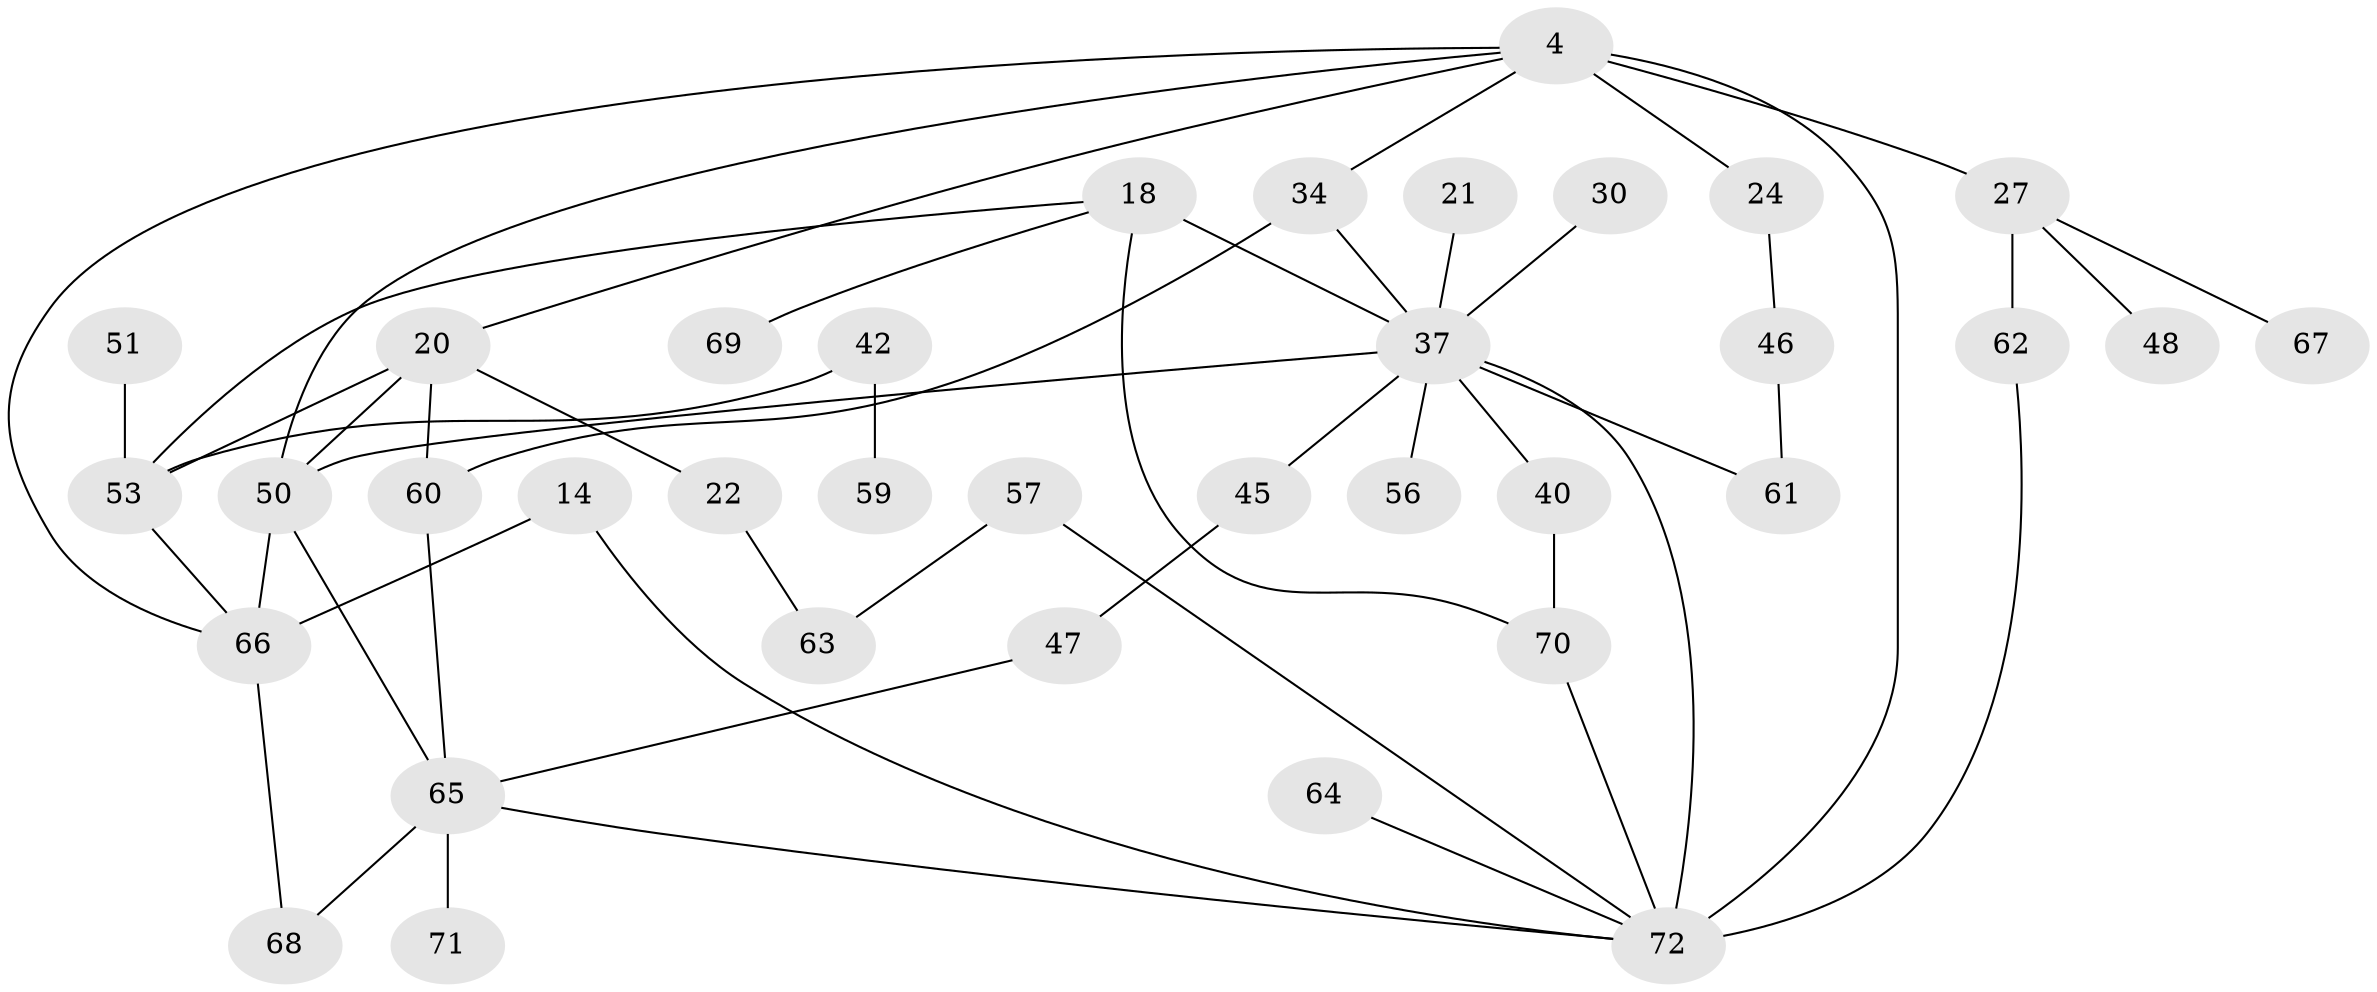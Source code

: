 // original degree distribution, {7: 0.013888888888888888, 4: 0.1388888888888889, 10: 0.013888888888888888, 3: 0.25, 5: 0.05555555555555555, 2: 0.3472222222222222, 1: 0.18055555555555555}
// Generated by graph-tools (version 1.1) at 2025/42/03/09/25 04:42:22]
// undirected, 36 vertices, 52 edges
graph export_dot {
graph [start="1"]
  node [color=gray90,style=filled];
  4 [super="+3"];
  14;
  18;
  20 [super="+13"];
  21;
  22;
  24 [super="+12"];
  27 [super="+8"];
  30;
  34 [super="+5+6"];
  37 [super="+23+26+19"];
  40;
  42;
  45;
  46;
  47;
  48;
  50 [super="+41+49+36"];
  51;
  53 [super="+25+32"];
  56;
  57;
  59;
  60 [super="+29"];
  61 [super="+38"];
  62 [super="+31"];
  63;
  64;
  65 [super="+43"];
  66 [super="+58+44"];
  67;
  68;
  69;
  70 [super="+7"];
  71;
  72 [super="+1+2+52+54"];
  4 -- 27 [weight=2];
  4 -- 72 [weight=3];
  4 -- 34 [weight=2];
  4 -- 24;
  4 -- 20;
  4 -- 50 [weight=2];
  4 -- 66;
  14 -- 72;
  14 -- 66;
  18 -- 37;
  18 -- 69;
  18 -- 70 [weight=2];
  18 -- 53;
  20 -- 22;
  20 -- 60;
  20 -- 53;
  20 -- 50;
  21 -- 37;
  22 -- 63;
  24 -- 46;
  27 -- 48;
  27 -- 62 [weight=2];
  27 -- 67;
  30 -- 37;
  34 -- 37;
  34 -- 60;
  37 -- 72 [weight=2];
  37 -- 56;
  37 -- 45;
  37 -- 40;
  37 -- 50 [weight=2];
  37 -- 61;
  40 -- 70;
  42 -- 59;
  42 -- 53;
  45 -- 47;
  46 -- 61;
  47 -- 65;
  50 -- 65;
  50 -- 66;
  51 -- 53;
  53 -- 66;
  57 -- 63;
  57 -- 72;
  60 -- 65;
  62 -- 72;
  64 -- 72;
  65 -- 68;
  65 -- 71;
  65 -- 72;
  66 -- 68;
  70 -- 72;
}
